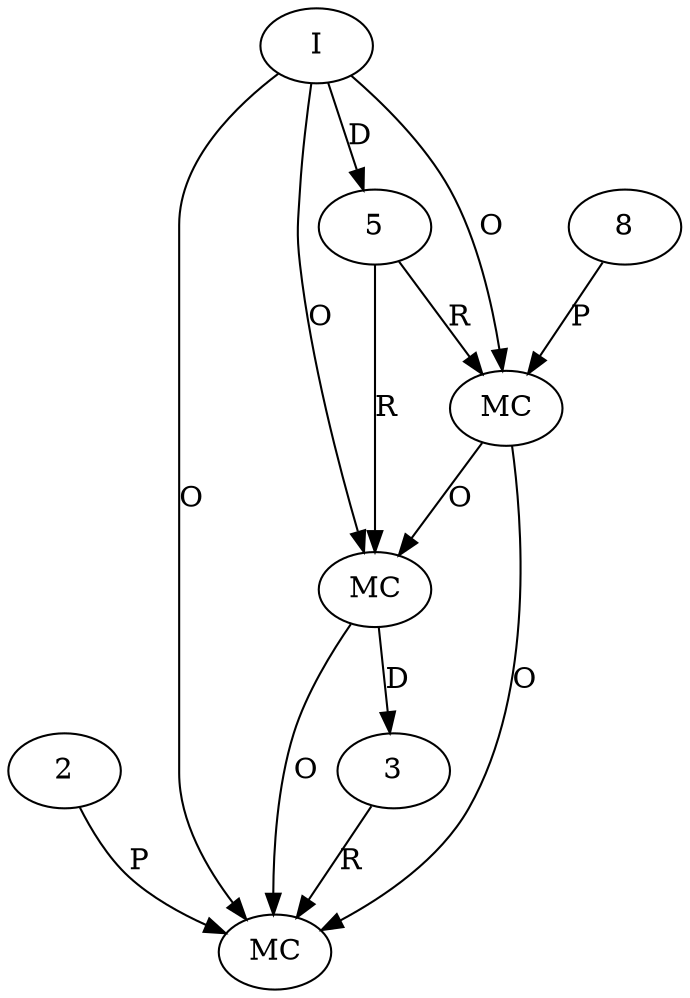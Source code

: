 digraph "AUG" {

  1 [ label="MC" s="write()" t="Jar" l="439" ];
  2 [ t="File" n="f" ];
  3 [ t="Jar" n="build" ];
  4 [ label="MC" s="build()" t="Builder" l="434" ];
  5 [ t="Builder" n="b" ];
  6 [ label="MC" s="setProperty()" t="Processor" l="432" ];
  7 [ label="I" t="Builder" l="431" ];
  8 [ t="String" v="-nomanifest" ];
  7 -> 1 [ label="O" ];
  4 -> 1 [ label="O" ];
  6 -> 1 [ label="O" ];
  3 -> 1 [ label="R" ];
  2 -> 1 [ label="P" ];
  4 -> 3 [ label="D" ];
  6 -> 4 [ label="O" ];
  7 -> 4 [ label="O" ];
  5 -> 4 [ label="R" ];
  7 -> 5 [ label="D" ];
  5 -> 6 [ label="R" ];
  7 -> 6 [ label="O" ];
  8 -> 6 [ label="P" ];
}
